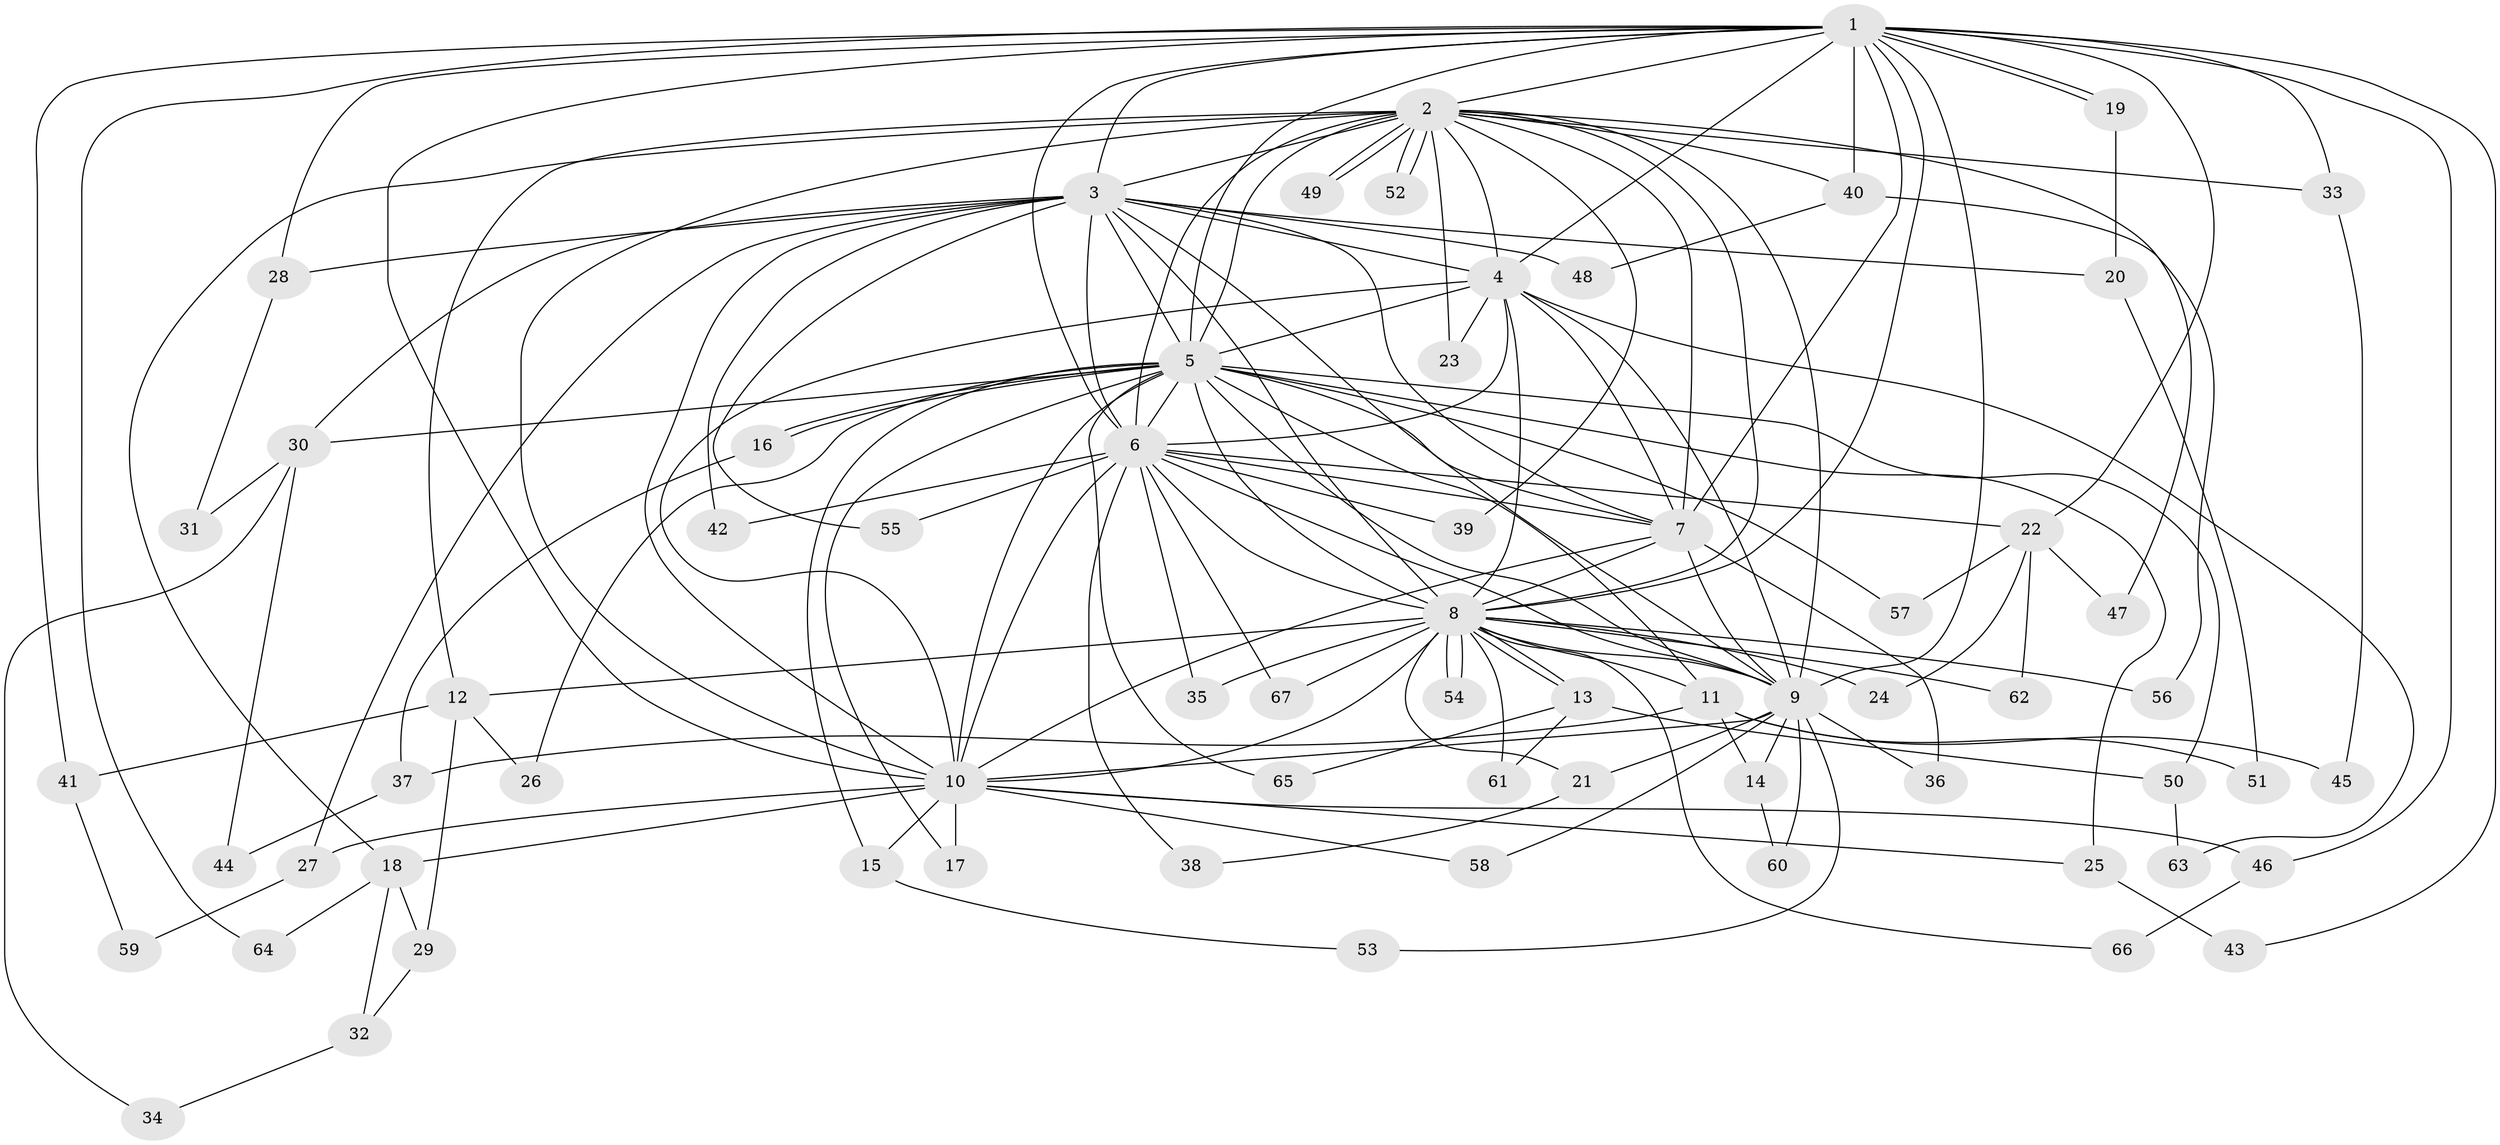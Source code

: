 // coarse degree distribution, {6: 0.030303030303030304, 2: 0.5151515151515151, 4: 0.06060606060606061, 3: 0.06060606060606061, 5: 0.030303030303030304, 1: 0.21212121212121213, 16: 0.030303030303030304, 9: 0.030303030303030304, 15: 0.030303030303030304}
// Generated by graph-tools (version 1.1) at 2025/46/03/04/25 21:46:58]
// undirected, 67 vertices, 159 edges
graph export_dot {
graph [start="1"]
  node [color=gray90,style=filled];
  1;
  2;
  3;
  4;
  5;
  6;
  7;
  8;
  9;
  10;
  11;
  12;
  13;
  14;
  15;
  16;
  17;
  18;
  19;
  20;
  21;
  22;
  23;
  24;
  25;
  26;
  27;
  28;
  29;
  30;
  31;
  32;
  33;
  34;
  35;
  36;
  37;
  38;
  39;
  40;
  41;
  42;
  43;
  44;
  45;
  46;
  47;
  48;
  49;
  50;
  51;
  52;
  53;
  54;
  55;
  56;
  57;
  58;
  59;
  60;
  61;
  62;
  63;
  64;
  65;
  66;
  67;
  1 -- 2;
  1 -- 3;
  1 -- 4;
  1 -- 5;
  1 -- 6;
  1 -- 7;
  1 -- 8;
  1 -- 9;
  1 -- 10;
  1 -- 19;
  1 -- 19;
  1 -- 22;
  1 -- 28;
  1 -- 33;
  1 -- 40;
  1 -- 41;
  1 -- 43;
  1 -- 46;
  1 -- 64;
  2 -- 3;
  2 -- 4;
  2 -- 5;
  2 -- 6;
  2 -- 7;
  2 -- 8;
  2 -- 9;
  2 -- 10;
  2 -- 12;
  2 -- 18;
  2 -- 23;
  2 -- 33;
  2 -- 39;
  2 -- 40;
  2 -- 47;
  2 -- 49;
  2 -- 49;
  2 -- 52;
  2 -- 52;
  3 -- 4;
  3 -- 5;
  3 -- 6;
  3 -- 7;
  3 -- 8;
  3 -- 9;
  3 -- 10;
  3 -- 20;
  3 -- 27;
  3 -- 28;
  3 -- 30;
  3 -- 42;
  3 -- 48;
  3 -- 55;
  4 -- 5;
  4 -- 6;
  4 -- 7;
  4 -- 8;
  4 -- 9;
  4 -- 10;
  4 -- 23;
  4 -- 63;
  5 -- 6;
  5 -- 7;
  5 -- 8;
  5 -- 9;
  5 -- 10;
  5 -- 11;
  5 -- 15;
  5 -- 16;
  5 -- 16;
  5 -- 17;
  5 -- 25;
  5 -- 26;
  5 -- 30;
  5 -- 50;
  5 -- 57;
  5 -- 65;
  6 -- 7;
  6 -- 8;
  6 -- 9;
  6 -- 10;
  6 -- 22;
  6 -- 35;
  6 -- 38;
  6 -- 39;
  6 -- 42;
  6 -- 55;
  6 -- 67;
  7 -- 8;
  7 -- 9;
  7 -- 10;
  7 -- 36;
  8 -- 9;
  8 -- 10;
  8 -- 11;
  8 -- 12;
  8 -- 13;
  8 -- 13;
  8 -- 21;
  8 -- 24;
  8 -- 35;
  8 -- 54;
  8 -- 54;
  8 -- 56;
  8 -- 61;
  8 -- 62;
  8 -- 66;
  8 -- 67;
  9 -- 10;
  9 -- 14;
  9 -- 21;
  9 -- 36;
  9 -- 53;
  9 -- 58;
  9 -- 60;
  10 -- 15;
  10 -- 17;
  10 -- 18;
  10 -- 25;
  10 -- 27;
  10 -- 46;
  10 -- 58;
  11 -- 14;
  11 -- 37;
  11 -- 45;
  11 -- 51;
  12 -- 26;
  12 -- 29;
  12 -- 41;
  13 -- 50;
  13 -- 61;
  13 -- 65;
  14 -- 60;
  15 -- 53;
  16 -- 37;
  18 -- 29;
  18 -- 32;
  18 -- 64;
  19 -- 20;
  20 -- 51;
  21 -- 38;
  22 -- 24;
  22 -- 47;
  22 -- 57;
  22 -- 62;
  25 -- 43;
  27 -- 59;
  28 -- 31;
  29 -- 32;
  30 -- 31;
  30 -- 34;
  30 -- 44;
  32 -- 34;
  33 -- 45;
  37 -- 44;
  40 -- 48;
  40 -- 56;
  41 -- 59;
  46 -- 66;
  50 -- 63;
}
